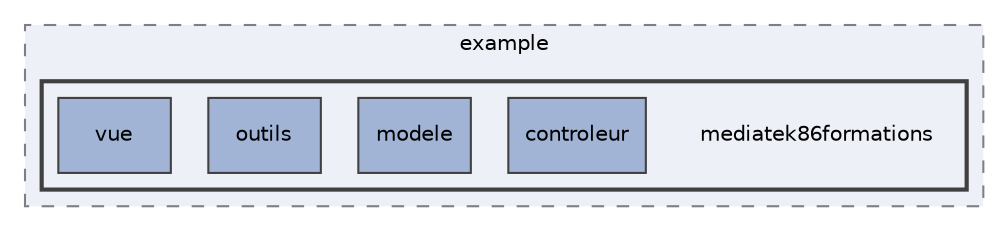 digraph "C:/Users/Ydrani/AndroidStudioProjects/android_mediatek/app/src/main/java/com/example/mediatek86formations"
{
 // LATEX_PDF_SIZE
  edge [fontname="Helvetica",fontsize="10",labelfontname="Helvetica",labelfontsize="10"];
  node [fontname="Helvetica",fontsize="10",shape=record];
  compound=true
  subgraph clusterdir_7c134c4d58222aeb83bdb381aabad6d3 {
    graph [ bgcolor="#edf0f7", pencolor="grey50", style="filled,dashed,", label="example", fontname="Helvetica", fontsize="10", URL="dir_7c134c4d58222aeb83bdb381aabad6d3.html"]
  subgraph clusterdir_7cd554c6d09ccfe69c5c152b242c8cfa {
    graph [ bgcolor="#edf0f7", pencolor="grey25", style="filled,bold,", label="", fontname="Helvetica", fontsize="10", URL="dir_7cd554c6d09ccfe69c5c152b242c8cfa.html"]
    dir_7cd554c6d09ccfe69c5c152b242c8cfa [shape=plaintext, label="mediatek86formations"];
  dir_55da80b6acb7cea9b2b7f8e6b928d93a [shape=box, label="controleur", style="filled,", fillcolor="#a2b4d6", color="grey25", URL="dir_55da80b6acb7cea9b2b7f8e6b928d93a.html"];
  dir_f1e71dd249c8b697a35f6b3a1b64c175 [shape=box, label="modele", style="filled,", fillcolor="#a2b4d6", color="grey25", URL="dir_f1e71dd249c8b697a35f6b3a1b64c175.html"];
  dir_866240eccbce361c2de3729d9ef58a4b [shape=box, label="outils", style="filled,", fillcolor="#a2b4d6", color="grey25", URL="dir_866240eccbce361c2de3729d9ef58a4b.html"];
  dir_10886aff2aaacfcd74710614ebc29d5a [shape=box, label="vue", style="filled,", fillcolor="#a2b4d6", color="grey25", URL="dir_10886aff2aaacfcd74710614ebc29d5a.html"];
  }
  }
}
